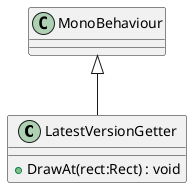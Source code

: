 @startuml
class LatestVersionGetter {
    + DrawAt(rect:Rect) : void
}
MonoBehaviour <|-- LatestVersionGetter
@enduml
